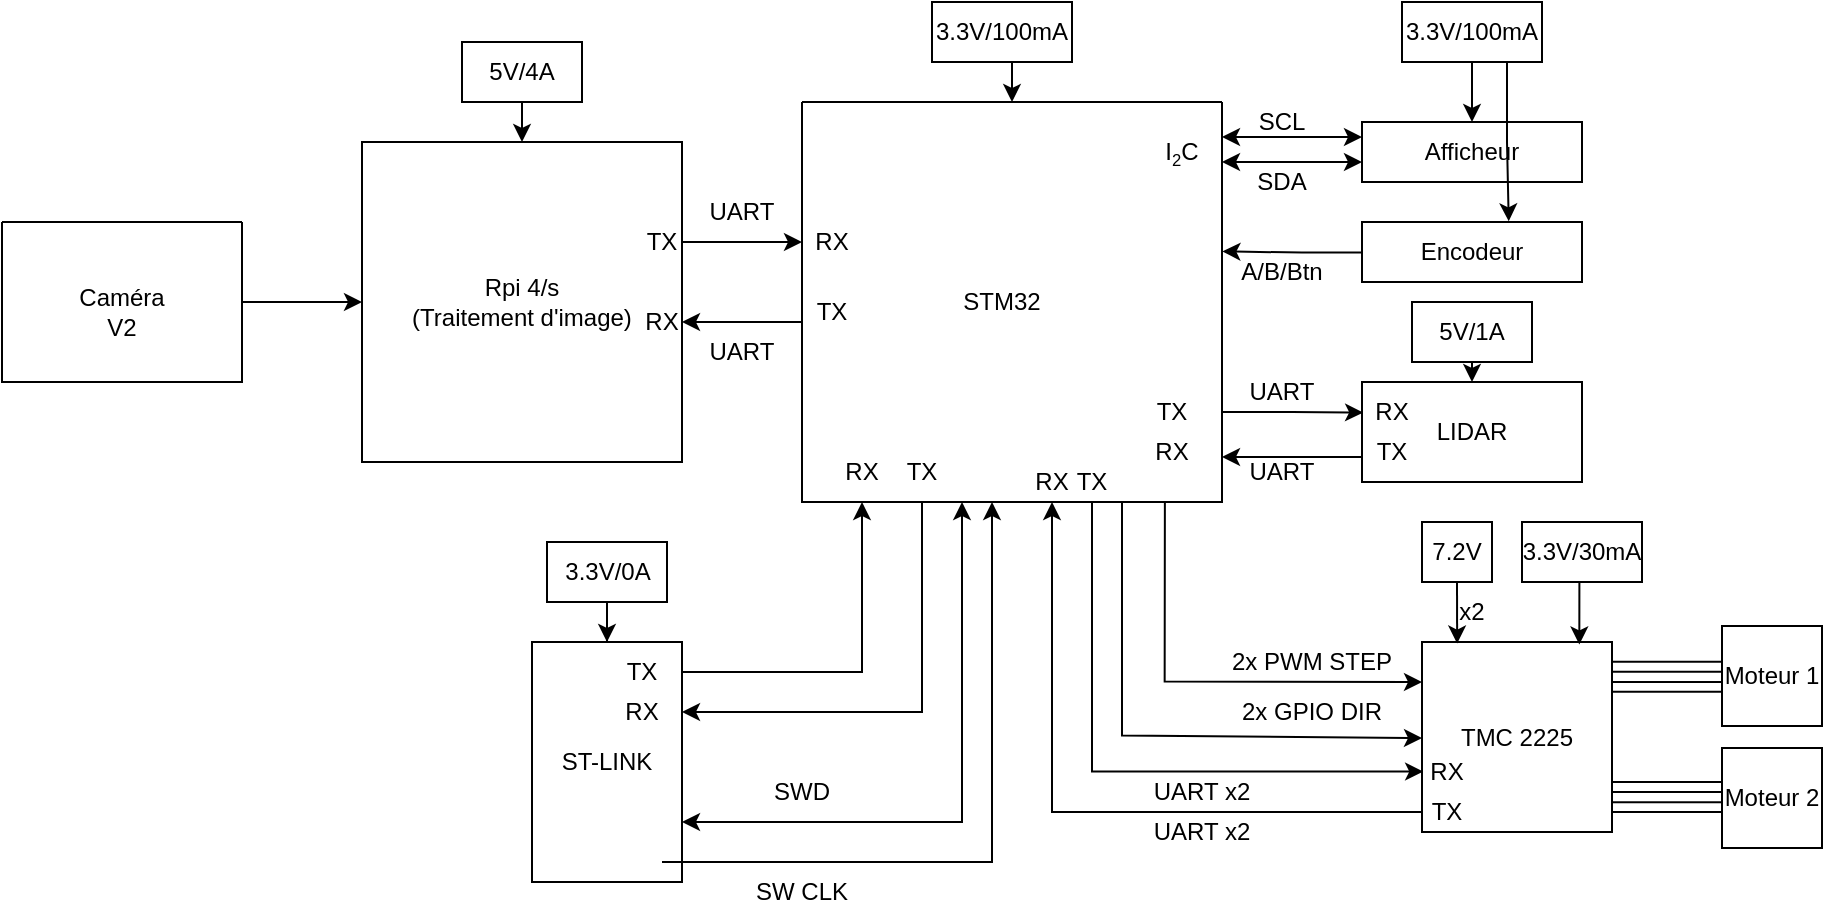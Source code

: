 <mxfile version="24.0.1" type="github">
  <diagram name="Page-1" id="RLjTE_xN2Vcb6PbBOY48">
    <mxGraphModel dx="1146" dy="665" grid="1" gridSize="10" guides="1" tooltips="1" connect="1" arrows="1" fold="1" page="1" pageScale="1" pageWidth="1169" pageHeight="827" math="0" shadow="0">
      <root>
        <mxCell id="0" />
        <mxCell id="1" parent="0" />
        <mxCell id="Yr8gYFt-Sx6U5FNrJJEx-1" value="" style="swimlane;startSize=0;" parent="1" vertex="1">
          <mxGeometry x="600" y="280" width="210" height="200" as="geometry">
            <mxRectangle x="600" y="280" width="50" height="40" as="alternateBounds" />
          </mxGeometry>
        </mxCell>
        <mxCell id="Yr8gYFt-Sx6U5FNrJJEx-9" value="STM32" style="text;strokeColor=none;align=center;fillColor=none;html=1;verticalAlign=middle;whiteSpace=wrap;rounded=0;" parent="Yr8gYFt-Sx6U5FNrJJEx-1" vertex="1">
          <mxGeometry x="70" y="85" width="60" height="30" as="geometry" />
        </mxCell>
        <mxCell id="Yr8gYFt-Sx6U5FNrJJEx-14" value="RX" style="text;strokeColor=none;align=center;fillColor=none;html=1;verticalAlign=middle;whiteSpace=wrap;rounded=0;" parent="Yr8gYFt-Sx6U5FNrJJEx-1" vertex="1">
          <mxGeometry x="-15" y="55" width="60" height="30" as="geometry" />
        </mxCell>
        <mxCell id="Yr8gYFt-Sx6U5FNrJJEx-16" value="TX" style="text;strokeColor=none;align=center;fillColor=none;html=1;verticalAlign=middle;whiteSpace=wrap;rounded=0;" parent="Yr8gYFt-Sx6U5FNrJJEx-1" vertex="1">
          <mxGeometry x="-15" y="90" width="60" height="30" as="geometry" />
        </mxCell>
        <mxCell id="Yr8gYFt-Sx6U5FNrJJEx-23" value="RX" style="text;strokeColor=none;align=center;fillColor=none;html=1;verticalAlign=middle;whiteSpace=wrap;rounded=0;" parent="Yr8gYFt-Sx6U5FNrJJEx-1" vertex="1">
          <mxGeometry y="170" width="60" height="30" as="geometry" />
        </mxCell>
        <mxCell id="Yr8gYFt-Sx6U5FNrJJEx-24" value="TX" style="text;strokeColor=none;align=center;fillColor=none;html=1;verticalAlign=middle;whiteSpace=wrap;rounded=0;" parent="Yr8gYFt-Sx6U5FNrJJEx-1" vertex="1">
          <mxGeometry x="30" y="170" width="60" height="30" as="geometry" />
        </mxCell>
        <mxCell id="Yr8gYFt-Sx6U5FNrJJEx-34" value="I&lt;span style=&quot;font-size: 10px;&quot;&gt;&lt;sub&gt;2&lt;/sub&gt;&lt;/span&gt;C" style="text;strokeColor=none;align=center;fillColor=none;html=1;verticalAlign=middle;whiteSpace=wrap;rounded=0;" parent="Yr8gYFt-Sx6U5FNrJJEx-1" vertex="1">
          <mxGeometry x="170" y="10" width="40" height="30" as="geometry" />
        </mxCell>
        <mxCell id="Yr8gYFt-Sx6U5FNrJJEx-51" value="RX" style="text;strokeColor=none;align=center;fillColor=none;html=1;verticalAlign=middle;whiteSpace=wrap;rounded=0;" parent="Yr8gYFt-Sx6U5FNrJJEx-1" vertex="1">
          <mxGeometry x="160" y="170" width="50" height="10" as="geometry" />
        </mxCell>
        <mxCell id="Yr8gYFt-Sx6U5FNrJJEx-52" value="TX" style="text;strokeColor=none;align=center;fillColor=none;html=1;verticalAlign=middle;whiteSpace=wrap;rounded=0;" parent="Yr8gYFt-Sx6U5FNrJJEx-1" vertex="1">
          <mxGeometry x="160" y="150" width="50" height="10" as="geometry" />
        </mxCell>
        <mxCell id="Yr8gYFt-Sx6U5FNrJJEx-82" value="RX" style="text;strokeColor=none;align=center;fillColor=none;html=1;verticalAlign=middle;whiteSpace=wrap;rounded=0;" parent="Yr8gYFt-Sx6U5FNrJJEx-1" vertex="1">
          <mxGeometry x="110" y="180" width="30" height="20" as="geometry" />
        </mxCell>
        <mxCell id="Yr8gYFt-Sx6U5FNrJJEx-83" value="TX" style="text;strokeColor=none;align=center;fillColor=none;html=1;verticalAlign=middle;whiteSpace=wrap;rounded=0;" parent="Yr8gYFt-Sx6U5FNrJJEx-1" vertex="1">
          <mxGeometry x="130" y="180" width="30" height="20" as="geometry" />
        </mxCell>
        <mxCell id="Yr8gYFt-Sx6U5FNrJJEx-2" value="Rpi 4/s&lt;div&gt;(Traitement d&#39;image)&lt;/div&gt;" style="whiteSpace=wrap;html=1;aspect=fixed;" parent="1" vertex="1">
          <mxGeometry x="380" y="300" width="160" height="160" as="geometry" />
        </mxCell>
        <mxCell id="Yr8gYFt-Sx6U5FNrJJEx-5" value="" style="edgeStyle=orthogonalEdgeStyle;rounded=0;orthogonalLoop=1;jettySize=auto;html=1;exitX=0;exitY=0.75;exitDx=0;exitDy=0;" parent="1" edge="1">
          <mxGeometry y="20" relative="1" as="geometry">
            <mxPoint x="600.0" y="390.0" as="sourcePoint" />
            <mxPoint x="540" y="390" as="targetPoint" />
            <Array as="points">
              <mxPoint x="590" y="390" />
              <mxPoint x="590" y="390" />
            </Array>
            <mxPoint as="offset" />
          </mxGeometry>
        </mxCell>
        <mxCell id="Yr8gYFt-Sx6U5FNrJJEx-6" value="" style="edgeStyle=orthogonalEdgeStyle;rounded=0;orthogonalLoop=1;jettySize=auto;html=1;" parent="1" edge="1">
          <mxGeometry x="0.5" y="10" relative="1" as="geometry">
            <mxPoint x="560" y="350" as="sourcePoint" />
            <mxPoint x="600" y="350" as="targetPoint" />
            <Array as="points">
              <mxPoint x="540" y="350.6" />
            </Array>
            <mxPoint as="offset" />
          </mxGeometry>
        </mxCell>
        <mxCell id="Yr8gYFt-Sx6U5FNrJJEx-8" style="edgeStyle=orthogonalEdgeStyle;rounded=0;orthogonalLoop=1;jettySize=auto;html=1;exitX=0.5;exitY=1;exitDx=0;exitDy=0;entryX=0.5;entryY=0;entryDx=0;entryDy=0;" parent="1" source="Yr8gYFt-Sx6U5FNrJJEx-7" target="Yr8gYFt-Sx6U5FNrJJEx-2" edge="1">
          <mxGeometry relative="1" as="geometry" />
        </mxCell>
        <mxCell id="Yr8gYFt-Sx6U5FNrJJEx-7" value="5V/4A" style="rounded=0;whiteSpace=wrap;html=1;" parent="1" vertex="1">
          <mxGeometry x="430" y="250" width="60" height="30" as="geometry" />
        </mxCell>
        <mxCell id="Yr8gYFt-Sx6U5FNrJJEx-13" style="edgeStyle=orthogonalEdgeStyle;rounded=0;orthogonalLoop=1;jettySize=auto;html=1;exitX=0.5;exitY=1;exitDx=0;exitDy=0;entryX=0.5;entryY=0;entryDx=0;entryDy=0;" parent="1" source="Yr8gYFt-Sx6U5FNrJJEx-12" target="Yr8gYFt-Sx6U5FNrJJEx-1" edge="1">
          <mxGeometry relative="1" as="geometry" />
        </mxCell>
        <mxCell id="Yr8gYFt-Sx6U5FNrJJEx-12" value="3.3V/100mA" style="rounded=0;whiteSpace=wrap;html=1;" parent="1" vertex="1">
          <mxGeometry x="665" y="230" width="70" height="30" as="geometry" />
        </mxCell>
        <mxCell id="Yr8gYFt-Sx6U5FNrJJEx-15" value="RX" style="text;strokeColor=none;align=center;fillColor=none;html=1;verticalAlign=middle;whiteSpace=wrap;rounded=0;" parent="1" vertex="1">
          <mxGeometry x="500" y="380" width="60" height="20" as="geometry" />
        </mxCell>
        <mxCell id="Yr8gYFt-Sx6U5FNrJJEx-17" value="TX" style="text;strokeColor=none;align=center;fillColor=none;html=1;verticalAlign=middle;whiteSpace=wrap;rounded=0;" parent="1" vertex="1">
          <mxGeometry x="500" y="340" width="60" height="20" as="geometry" />
        </mxCell>
        <mxCell id="Yr8gYFt-Sx6U5FNrJJEx-18" value="ST-LINK" style="rounded=0;whiteSpace=wrap;html=1;" parent="1" vertex="1">
          <mxGeometry x="465" y="550" width="75" height="120" as="geometry" />
        </mxCell>
        <mxCell id="Yr8gYFt-Sx6U5FNrJJEx-20" style="edgeStyle=orthogonalEdgeStyle;rounded=0;orthogonalLoop=1;jettySize=auto;html=1;exitX=0.5;exitY=1;exitDx=0;exitDy=0;" parent="1" source="Yr8gYFt-Sx6U5FNrJJEx-19" target="Yr8gYFt-Sx6U5FNrJJEx-18" edge="1">
          <mxGeometry relative="1" as="geometry" />
        </mxCell>
        <mxCell id="Yr8gYFt-Sx6U5FNrJJEx-19" value="3.3V/0A" style="rounded=0;whiteSpace=wrap;html=1;" parent="1" vertex="1">
          <mxGeometry x="472.5" y="500" width="60" height="30" as="geometry" />
        </mxCell>
        <mxCell id="Yr8gYFt-Sx6U5FNrJJEx-26" style="edgeStyle=orthogonalEdgeStyle;rounded=0;orthogonalLoop=1;jettySize=auto;html=1;exitX=1;exitY=0.5;exitDx=0;exitDy=0;entryX=0.5;entryY=1;entryDx=0;entryDy=0;" parent="1" source="Yr8gYFt-Sx6U5FNrJJEx-21" target="Yr8gYFt-Sx6U5FNrJJEx-23" edge="1">
          <mxGeometry relative="1" as="geometry" />
        </mxCell>
        <mxCell id="Yr8gYFt-Sx6U5FNrJJEx-21" value="TX" style="text;strokeColor=none;align=center;fillColor=none;html=1;verticalAlign=middle;whiteSpace=wrap;rounded=0;" parent="1" vertex="1">
          <mxGeometry x="500" y="550" width="40" height="30" as="geometry" />
        </mxCell>
        <mxCell id="Yr8gYFt-Sx6U5FNrJJEx-22" value="RX" style="text;strokeColor=none;align=center;fillColor=none;html=1;verticalAlign=middle;whiteSpace=wrap;rounded=0;" parent="1" vertex="1">
          <mxGeometry x="500" y="570" width="40" height="30" as="geometry" />
        </mxCell>
        <mxCell id="Yr8gYFt-Sx6U5FNrJJEx-27" style="edgeStyle=orthogonalEdgeStyle;rounded=0;orthogonalLoop=1;jettySize=auto;html=1;exitX=0.5;exitY=1;exitDx=0;exitDy=0;entryX=1;entryY=0.5;entryDx=0;entryDy=0;" parent="1" source="Yr8gYFt-Sx6U5FNrJJEx-24" target="Yr8gYFt-Sx6U5FNrJJEx-22" edge="1">
          <mxGeometry relative="1" as="geometry" />
        </mxCell>
        <mxCell id="Yr8gYFt-Sx6U5FNrJJEx-28" value="" style="endArrow=classic;startArrow=classic;html=1;rounded=0;entryX=0.5;entryY=1;entryDx=0;entryDy=0;" parent="1" edge="1">
          <mxGeometry width="50" height="50" relative="1" as="geometry">
            <mxPoint x="540" y="640" as="sourcePoint" />
            <mxPoint x="680.0" y="480" as="targetPoint" />
            <Array as="points">
              <mxPoint x="680" y="640" />
            </Array>
          </mxGeometry>
        </mxCell>
        <mxCell id="Yr8gYFt-Sx6U5FNrJJEx-31" value="SWD" style="text;strokeColor=none;align=center;fillColor=none;html=1;verticalAlign=middle;whiteSpace=wrap;rounded=0;" parent="1" vertex="1">
          <mxGeometry x="570" y="610" width="60" height="30" as="geometry" />
        </mxCell>
        <mxCell id="Yr8gYFt-Sx6U5FNrJJEx-32" value="" style="endArrow=classic;html=1;rounded=0;entryX=0.5;entryY=1;entryDx=0;entryDy=0;" parent="1" edge="1">
          <mxGeometry width="50" height="50" relative="1" as="geometry">
            <mxPoint x="530" y="660" as="sourcePoint" />
            <mxPoint x="695" y="480" as="targetPoint" />
            <Array as="points">
              <mxPoint x="695" y="660" />
            </Array>
          </mxGeometry>
        </mxCell>
        <mxCell id="Yr8gYFt-Sx6U5FNrJJEx-33" value="SW CLK" style="text;strokeColor=none;align=center;fillColor=none;html=1;verticalAlign=middle;whiteSpace=wrap;rounded=0;" parent="1" vertex="1">
          <mxGeometry x="570" y="660" width="60" height="30" as="geometry" />
        </mxCell>
        <mxCell id="Yr8gYFt-Sx6U5FNrJJEx-35" value="Afficheur" style="rounded=0;whiteSpace=wrap;html=1;" parent="1" vertex="1">
          <mxGeometry x="880" y="290" width="110" height="30" as="geometry" />
        </mxCell>
        <mxCell id="Yr8gYFt-Sx6U5FNrJJEx-37" value="" style="endArrow=classic;startArrow=classic;html=1;rounded=0;entryX=0;entryY=0.25;entryDx=0;entryDy=0;exitX=1;exitY=0.25;exitDx=0;exitDy=0;" parent="1" source="Yr8gYFt-Sx6U5FNrJJEx-34" target="Yr8gYFt-Sx6U5FNrJJEx-35" edge="1">
          <mxGeometry width="50" height="50" relative="1" as="geometry">
            <mxPoint x="800" y="300" as="sourcePoint" />
            <mxPoint x="850" y="250" as="targetPoint" />
          </mxGeometry>
        </mxCell>
        <mxCell id="Yr8gYFt-Sx6U5FNrJJEx-39" value="" style="endArrow=classic;startArrow=classic;html=1;rounded=0;entryX=0;entryY=0.25;entryDx=0;entryDy=0;exitX=0;exitY=0;exitDx=0;exitDy=0;" parent="1" source="Yr8gYFt-Sx6U5FNrJJEx-41" edge="1">
          <mxGeometry width="50" height="50" relative="1" as="geometry">
            <mxPoint x="800" y="310" as="sourcePoint" />
            <mxPoint x="880" y="310" as="targetPoint" />
          </mxGeometry>
        </mxCell>
        <mxCell id="Yr8gYFt-Sx6U5FNrJJEx-40" value="SCL" style="text;strokeColor=none;align=center;fillColor=none;html=1;verticalAlign=middle;whiteSpace=wrap;rounded=0;" parent="1" vertex="1">
          <mxGeometry x="810" y="280" width="60" height="20" as="geometry" />
        </mxCell>
        <mxCell id="Yr8gYFt-Sx6U5FNrJJEx-41" value="SDA" style="text;strokeColor=none;align=center;fillColor=none;html=1;verticalAlign=middle;whiteSpace=wrap;rounded=0;" parent="1" vertex="1">
          <mxGeometry x="810" y="310" width="60" height="20" as="geometry" />
        </mxCell>
        <mxCell id="Yr8gYFt-Sx6U5FNrJJEx-42" value="Encodeur" style="rounded=0;whiteSpace=wrap;html=1;" parent="1" vertex="1">
          <mxGeometry x="880" y="340" width="110" height="30" as="geometry" />
        </mxCell>
        <mxCell id="Yr8gYFt-Sx6U5FNrJJEx-45" style="edgeStyle=orthogonalEdgeStyle;rounded=0;orthogonalLoop=1;jettySize=auto;html=1;exitX=0;exitY=0.5;exitDx=0;exitDy=0;entryX=1.001;entryY=0.372;entryDx=0;entryDy=0;entryPerimeter=0;" parent="1" edge="1">
          <mxGeometry relative="1" as="geometry">
            <mxPoint x="880" y="355.29" as="sourcePoint" />
            <mxPoint x="810.21" y="354.69" as="targetPoint" />
            <Array as="points">
              <mxPoint x="850" y="355" />
            </Array>
          </mxGeometry>
        </mxCell>
        <mxCell id="Yr8gYFt-Sx6U5FNrJJEx-46" value="A/B/Btn" style="text;strokeColor=none;align=center;fillColor=none;html=1;verticalAlign=middle;whiteSpace=wrap;rounded=0;" parent="1" vertex="1">
          <mxGeometry x="810" y="360" width="60" height="10" as="geometry" />
        </mxCell>
        <mxCell id="Yr8gYFt-Sx6U5FNrJJEx-54" style="edgeStyle=orthogonalEdgeStyle;rounded=0;orthogonalLoop=1;jettySize=auto;html=1;exitX=0;exitY=0.75;exitDx=0;exitDy=0;entryX=1;entryY=0.75;entryDx=0;entryDy=0;" parent="1" source="Yr8gYFt-Sx6U5FNrJJEx-48" target="Yr8gYFt-Sx6U5FNrJJEx-51" edge="1">
          <mxGeometry relative="1" as="geometry" />
        </mxCell>
        <mxCell id="Yr8gYFt-Sx6U5FNrJJEx-48" value="LIDAR" style="rounded=0;whiteSpace=wrap;html=1;" parent="1" vertex="1">
          <mxGeometry x="880" y="420" width="110" height="50" as="geometry" />
        </mxCell>
        <mxCell id="Yr8gYFt-Sx6U5FNrJJEx-55" style="edgeStyle=orthogonalEdgeStyle;rounded=0;orthogonalLoop=1;jettySize=auto;html=1;exitX=1;exitY=0.5;exitDx=0;exitDy=0;entryX=0.005;entryY=0.305;entryDx=0;entryDy=0;entryPerimeter=0;" parent="1" source="Yr8gYFt-Sx6U5FNrJJEx-52" target="Yr8gYFt-Sx6U5FNrJJEx-48" edge="1">
          <mxGeometry relative="1" as="geometry" />
        </mxCell>
        <mxCell id="Yr8gYFt-Sx6U5FNrJJEx-56" value="TX" style="text;strokeColor=none;align=center;fillColor=none;html=1;verticalAlign=middle;whiteSpace=wrap;rounded=0;" parent="1" vertex="1">
          <mxGeometry x="880" y="450" width="30" height="10" as="geometry" />
        </mxCell>
        <mxCell id="Yr8gYFt-Sx6U5FNrJJEx-57" value="RX" style="text;strokeColor=none;align=center;fillColor=none;html=1;verticalAlign=middle;whiteSpace=wrap;rounded=0;" parent="1" vertex="1">
          <mxGeometry x="880" y="430" width="30" height="10" as="geometry" />
        </mxCell>
        <mxCell id="Yr8gYFt-Sx6U5FNrJJEx-59" style="edgeStyle=orthogonalEdgeStyle;rounded=0;orthogonalLoop=1;jettySize=auto;html=1;exitX=0.5;exitY=1;exitDx=0;exitDy=0;entryX=0.5;entryY=0;entryDx=0;entryDy=0;" parent="1" source="Yr8gYFt-Sx6U5FNrJJEx-58" target="Yr8gYFt-Sx6U5FNrJJEx-35" edge="1">
          <mxGeometry relative="1" as="geometry" />
        </mxCell>
        <mxCell id="Yr8gYFt-Sx6U5FNrJJEx-58" value="3.3V/100mA" style="rounded=0;whiteSpace=wrap;html=1;" parent="1" vertex="1">
          <mxGeometry x="900" y="230" width="70" height="30" as="geometry" />
        </mxCell>
        <mxCell id="Yr8gYFt-Sx6U5FNrJJEx-60" style="edgeStyle=orthogonalEdgeStyle;rounded=0;orthogonalLoop=1;jettySize=auto;html=1;exitX=0.75;exitY=1;exitDx=0;exitDy=0;entryX=0.667;entryY=-0.011;entryDx=0;entryDy=0;entryPerimeter=0;" parent="1" source="Yr8gYFt-Sx6U5FNrJJEx-58" target="Yr8gYFt-Sx6U5FNrJJEx-42" edge="1">
          <mxGeometry relative="1" as="geometry" />
        </mxCell>
        <mxCell id="Yr8gYFt-Sx6U5FNrJJEx-62" style="edgeStyle=orthogonalEdgeStyle;rounded=0;orthogonalLoop=1;jettySize=auto;html=1;exitX=0.5;exitY=1;exitDx=0;exitDy=0;entryX=0.5;entryY=0;entryDx=0;entryDy=0;" parent="1" source="Yr8gYFt-Sx6U5FNrJJEx-61" target="Yr8gYFt-Sx6U5FNrJJEx-48" edge="1">
          <mxGeometry relative="1" as="geometry" />
        </mxCell>
        <mxCell id="Yr8gYFt-Sx6U5FNrJJEx-61" value="5V/1A" style="rounded=0;whiteSpace=wrap;html=1;" parent="1" vertex="1">
          <mxGeometry x="905" y="380" width="60" height="30" as="geometry" />
        </mxCell>
        <mxCell id="Yr8gYFt-Sx6U5FNrJJEx-68" style="edgeStyle=orthogonalEdgeStyle;rounded=0;orthogonalLoop=1;jettySize=auto;html=1;exitX=1;exitY=0.5;exitDx=0;exitDy=0;entryX=0;entryY=0.5;entryDx=0;entryDy=0;" parent="1" source="Yr8gYFt-Sx6U5FNrJJEx-63" target="Yr8gYFt-Sx6U5FNrJJEx-2" edge="1">
          <mxGeometry relative="1" as="geometry" />
        </mxCell>
        <mxCell id="Yr8gYFt-Sx6U5FNrJJEx-63" value="" style="swimlane;startSize=0;" parent="1" vertex="1">
          <mxGeometry x="200" y="340" width="120" height="80" as="geometry" />
        </mxCell>
        <mxCell id="Yr8gYFt-Sx6U5FNrJJEx-67" value="Caméra V2" style="text;strokeColor=none;align=center;fillColor=none;html=1;verticalAlign=middle;whiteSpace=wrap;rounded=0;" parent="Yr8gYFt-Sx6U5FNrJJEx-63" vertex="1">
          <mxGeometry x="30" y="30" width="60" height="30" as="geometry" />
        </mxCell>
        <mxCell id="Yr8gYFt-Sx6U5FNrJJEx-70" value="TMC 2225" style="whiteSpace=wrap;html=1;aspect=fixed;" parent="1" vertex="1">
          <mxGeometry x="910" y="550" width="95" height="95" as="geometry" />
        </mxCell>
        <mxCell id="Yr8gYFt-Sx6U5FNrJJEx-71" value="" style="endArrow=classic;html=1;rounded=0;entryX=0;entryY=0.75;entryDx=0;entryDy=0;" parent="1" edge="1">
          <mxGeometry width="50" height="50" relative="1" as="geometry">
            <mxPoint x="760" y="480" as="sourcePoint" />
            <mxPoint x="910" y="598.06" as="targetPoint" />
            <Array as="points">
              <mxPoint x="760" y="596.81" />
            </Array>
          </mxGeometry>
        </mxCell>
        <mxCell id="Yr8gYFt-Sx6U5FNrJJEx-72" value="" style="endArrow=classic;html=1;rounded=0;entryX=-0.014;entryY=0.371;entryDx=0;entryDy=0;entryPerimeter=0;exitX=0.864;exitY=1.001;exitDx=0;exitDy=0;exitPerimeter=0;" parent="1" source="Yr8gYFt-Sx6U5FNrJJEx-1" edge="1">
          <mxGeometry width="50" height="50" relative="1" as="geometry">
            <mxPoint x="780" y="480" as="sourcePoint" />
            <mxPoint x="910.0" y="569.995" as="targetPoint" />
            <Array as="points">
              <mxPoint x="781.33" y="569.75" />
            </Array>
          </mxGeometry>
        </mxCell>
        <mxCell id="Yr8gYFt-Sx6U5FNrJJEx-73" value="2x PWM STEP" style="text;strokeColor=none;align=center;fillColor=none;html=1;verticalAlign=middle;whiteSpace=wrap;rounded=0;" parent="1" vertex="1">
          <mxGeometry x="810" y="550" width="90" height="20" as="geometry" />
        </mxCell>
        <mxCell id="Yr8gYFt-Sx6U5FNrJJEx-74" value="2x GPIO DIR" style="text;strokeColor=none;align=center;fillColor=none;html=1;verticalAlign=middle;whiteSpace=wrap;rounded=0;" parent="1" vertex="1">
          <mxGeometry x="810" y="580" width="90" height="10" as="geometry" />
        </mxCell>
        <mxCell id="Yr8gYFt-Sx6U5FNrJJEx-75" value="7.2V" style="rounded=0;whiteSpace=wrap;html=1;" parent="1" vertex="1">
          <mxGeometry x="910" y="490" width="35" height="30" as="geometry" />
        </mxCell>
        <mxCell id="Yr8gYFt-Sx6U5FNrJJEx-76" value="3.3V/30mA" style="rounded=0;whiteSpace=wrap;html=1;" parent="1" vertex="1">
          <mxGeometry x="960" y="490" width="60" height="30" as="geometry" />
        </mxCell>
        <mxCell id="Yr8gYFt-Sx6U5FNrJJEx-77" style="edgeStyle=orthogonalEdgeStyle;rounded=0;orthogonalLoop=1;jettySize=auto;html=1;exitX=0.5;exitY=1;exitDx=0;exitDy=0;entryX=0.185;entryY=0.008;entryDx=0;entryDy=0;entryPerimeter=0;" parent="1" source="Yr8gYFt-Sx6U5FNrJJEx-75" target="Yr8gYFt-Sx6U5FNrJJEx-70" edge="1">
          <mxGeometry relative="1" as="geometry" />
        </mxCell>
        <mxCell id="Yr8gYFt-Sx6U5FNrJJEx-78" style="edgeStyle=orthogonalEdgeStyle;rounded=0;orthogonalLoop=1;jettySize=auto;html=1;exitX=0.25;exitY=1;exitDx=0;exitDy=0;entryX=0.828;entryY=0.013;entryDx=0;entryDy=0;entryPerimeter=0;" parent="1" source="Yr8gYFt-Sx6U5FNrJJEx-76" target="Yr8gYFt-Sx6U5FNrJJEx-70" edge="1">
          <mxGeometry relative="1" as="geometry" />
        </mxCell>
        <mxCell id="Yr8gYFt-Sx6U5FNrJJEx-79" value="x2" style="text;strokeColor=none;align=center;fillColor=none;html=1;verticalAlign=middle;whiteSpace=wrap;rounded=0;" parent="1" vertex="1">
          <mxGeometry x="930" y="530" width="10" height="10" as="geometry" />
        </mxCell>
        <mxCell id="Yr8gYFt-Sx6U5FNrJJEx-80" value="UART" style="text;strokeColor=none;align=center;fillColor=none;html=1;verticalAlign=middle;whiteSpace=wrap;rounded=0;" parent="1" vertex="1">
          <mxGeometry x="540" y="390" width="60" height="30" as="geometry" />
        </mxCell>
        <mxCell id="Yr8gYFt-Sx6U5FNrJJEx-81" value="UART" style="text;strokeColor=none;align=center;fillColor=none;html=1;verticalAlign=middle;whiteSpace=wrap;rounded=0;" parent="1" vertex="1">
          <mxGeometry x="540" y="320" width="60" height="30" as="geometry" />
        </mxCell>
        <mxCell id="Yr8gYFt-Sx6U5FNrJJEx-85" value="RX" style="text;strokeColor=none;align=center;fillColor=none;html=1;verticalAlign=middle;whiteSpace=wrap;rounded=0;" parent="1" vertex="1">
          <mxGeometry x="910" y="610" width="25" height="10" as="geometry" />
        </mxCell>
        <mxCell id="Yr8gYFt-Sx6U5FNrJJEx-88" style="edgeStyle=orthogonalEdgeStyle;rounded=0;orthogonalLoop=1;jettySize=auto;html=1;exitX=0;exitY=0.5;exitDx=0;exitDy=0;entryX=0.5;entryY=1;entryDx=0;entryDy=0;" parent="1" source="Yr8gYFt-Sx6U5FNrJJEx-86" target="Yr8gYFt-Sx6U5FNrJJEx-82" edge="1">
          <mxGeometry relative="1" as="geometry" />
        </mxCell>
        <mxCell id="Yr8gYFt-Sx6U5FNrJJEx-86" value="TX" style="text;strokeColor=none;align=center;fillColor=none;html=1;verticalAlign=middle;whiteSpace=wrap;rounded=0;" parent="1" vertex="1">
          <mxGeometry x="910" y="630" width="25" height="10" as="geometry" />
        </mxCell>
        <mxCell id="Yr8gYFt-Sx6U5FNrJJEx-87" style="edgeStyle=orthogonalEdgeStyle;rounded=0;orthogonalLoop=1;jettySize=auto;html=1;exitX=0.5;exitY=1;exitDx=0;exitDy=0;entryX=0.006;entryY=0.682;entryDx=0;entryDy=0;entryPerimeter=0;" parent="1" source="Yr8gYFt-Sx6U5FNrJJEx-83" target="Yr8gYFt-Sx6U5FNrJJEx-70" edge="1">
          <mxGeometry relative="1" as="geometry" />
        </mxCell>
        <mxCell id="Yr8gYFt-Sx6U5FNrJJEx-90" value="UART x2" style="text;strokeColor=none;align=center;fillColor=none;html=1;verticalAlign=middle;whiteSpace=wrap;rounded=0;" parent="1" vertex="1">
          <mxGeometry x="770" y="640" width="60" height="10" as="geometry" />
        </mxCell>
        <mxCell id="Yr8gYFt-Sx6U5FNrJJEx-92" value="UART x2" style="text;strokeColor=none;align=center;fillColor=none;html=1;verticalAlign=middle;whiteSpace=wrap;rounded=0;" parent="1" vertex="1">
          <mxGeometry x="770" y="620" width="60" height="10" as="geometry" />
        </mxCell>
        <mxCell id="O1cx99DbSrKtWBEjcAzs-1" value="UART" style="text;strokeColor=none;align=center;fillColor=none;html=1;verticalAlign=middle;whiteSpace=wrap;rounded=0;" parent="1" vertex="1">
          <mxGeometry x="810" y="410" width="60" height="30" as="geometry" />
        </mxCell>
        <mxCell id="O1cx99DbSrKtWBEjcAzs-2" value="UART" style="text;strokeColor=none;align=center;fillColor=none;html=1;verticalAlign=middle;whiteSpace=wrap;rounded=0;" parent="1" vertex="1">
          <mxGeometry x="810" y="450" width="60" height="30" as="geometry" />
        </mxCell>
        <mxCell id="O1cx99DbSrKtWBEjcAzs-4" value="Moteur 1" style="whiteSpace=wrap;html=1;aspect=fixed;" parent="1" vertex="1">
          <mxGeometry x="1060" y="542" width="50" height="50" as="geometry" />
        </mxCell>
        <mxCell id="O1cx99DbSrKtWBEjcAzs-5" value="Moteur 2" style="whiteSpace=wrap;html=1;aspect=fixed;" parent="1" vertex="1">
          <mxGeometry x="1060" y="603" width="50" height="50" as="geometry" />
        </mxCell>
        <mxCell id="O1cx99DbSrKtWBEjcAzs-8" value="" style="endArrow=none;html=1;rounded=0;entryX=0;entryY=0.4;entryDx=0;entryDy=0;entryPerimeter=0;exitX=0.996;exitY=0.107;exitDx=0;exitDy=0;exitPerimeter=0;" parent="1" edge="1">
          <mxGeometry width="50" height="50" relative="1" as="geometry">
            <mxPoint x="1005" y="564.93" as="sourcePoint" />
            <mxPoint x="1060" y="564.93" as="targetPoint" />
          </mxGeometry>
        </mxCell>
        <mxCell id="O1cx99DbSrKtWBEjcAzs-9" value="" style="endArrow=none;html=1;rounded=0;entryX=0;entryY=0.4;entryDx=0;entryDy=0;entryPerimeter=0;exitX=0.996;exitY=0.107;exitDx=0;exitDy=0;exitPerimeter=0;" parent="1" edge="1">
          <mxGeometry width="50" height="50" relative="1" as="geometry">
            <mxPoint x="1005" y="570" as="sourcePoint" />
            <mxPoint x="1060" y="570" as="targetPoint" />
          </mxGeometry>
        </mxCell>
        <mxCell id="O1cx99DbSrKtWBEjcAzs-10" value="" style="endArrow=none;html=1;rounded=0;entryX=0;entryY=0.4;entryDx=0;entryDy=0;entryPerimeter=0;exitX=0.996;exitY=0.107;exitDx=0;exitDy=0;exitPerimeter=0;" parent="1" edge="1">
          <mxGeometry width="50" height="50" relative="1" as="geometry">
            <mxPoint x="1005" y="574.87" as="sourcePoint" />
            <mxPoint x="1060" y="574.87" as="targetPoint" />
          </mxGeometry>
        </mxCell>
        <mxCell id="O1cx99DbSrKtWBEjcAzs-11" value="" style="endArrow=none;html=1;rounded=0;entryX=0;entryY=0.4;entryDx=0;entryDy=0;entryPerimeter=0;exitX=0.996;exitY=0.107;exitDx=0;exitDy=0;exitPerimeter=0;" parent="1" edge="1">
          <mxGeometry width="50" height="50" relative="1" as="geometry">
            <mxPoint x="1005" y="559.93" as="sourcePoint" />
            <mxPoint x="1060" y="559.93" as="targetPoint" />
          </mxGeometry>
        </mxCell>
        <mxCell id="O1cx99DbSrKtWBEjcAzs-12" value="" style="endArrow=none;html=1;rounded=0;entryX=0;entryY=0.4;entryDx=0;entryDy=0;entryPerimeter=0;exitX=0.996;exitY=0.107;exitDx=0;exitDy=0;exitPerimeter=0;" parent="1" edge="1">
          <mxGeometry width="50" height="50" relative="1" as="geometry">
            <mxPoint x="1005" y="625.0" as="sourcePoint" />
            <mxPoint x="1060" y="625.0" as="targetPoint" />
          </mxGeometry>
        </mxCell>
        <mxCell id="O1cx99DbSrKtWBEjcAzs-13" value="" style="endArrow=none;html=1;rounded=0;entryX=0;entryY=0.4;entryDx=0;entryDy=0;entryPerimeter=0;exitX=0.996;exitY=0.107;exitDx=0;exitDy=0;exitPerimeter=0;" parent="1" edge="1">
          <mxGeometry width="50" height="50" relative="1" as="geometry">
            <mxPoint x="1005" y="630.07" as="sourcePoint" />
            <mxPoint x="1060" y="630.07" as="targetPoint" />
          </mxGeometry>
        </mxCell>
        <mxCell id="O1cx99DbSrKtWBEjcAzs-14" value="" style="endArrow=none;html=1;rounded=0;entryX=0;entryY=0.4;entryDx=0;entryDy=0;entryPerimeter=0;exitX=0.996;exitY=0.107;exitDx=0;exitDy=0;exitPerimeter=0;" parent="1" edge="1">
          <mxGeometry width="50" height="50" relative="1" as="geometry">
            <mxPoint x="1005" y="634.94" as="sourcePoint" />
            <mxPoint x="1060" y="634.94" as="targetPoint" />
          </mxGeometry>
        </mxCell>
        <mxCell id="O1cx99DbSrKtWBEjcAzs-15" value="" style="endArrow=none;html=1;rounded=0;entryX=0;entryY=0.4;entryDx=0;entryDy=0;entryPerimeter=0;exitX=0.996;exitY=0.107;exitDx=0;exitDy=0;exitPerimeter=0;" parent="1" edge="1">
          <mxGeometry width="50" height="50" relative="1" as="geometry">
            <mxPoint x="1005" y="620.0" as="sourcePoint" />
            <mxPoint x="1060" y="620.0" as="targetPoint" />
          </mxGeometry>
        </mxCell>
      </root>
    </mxGraphModel>
  </diagram>
</mxfile>
